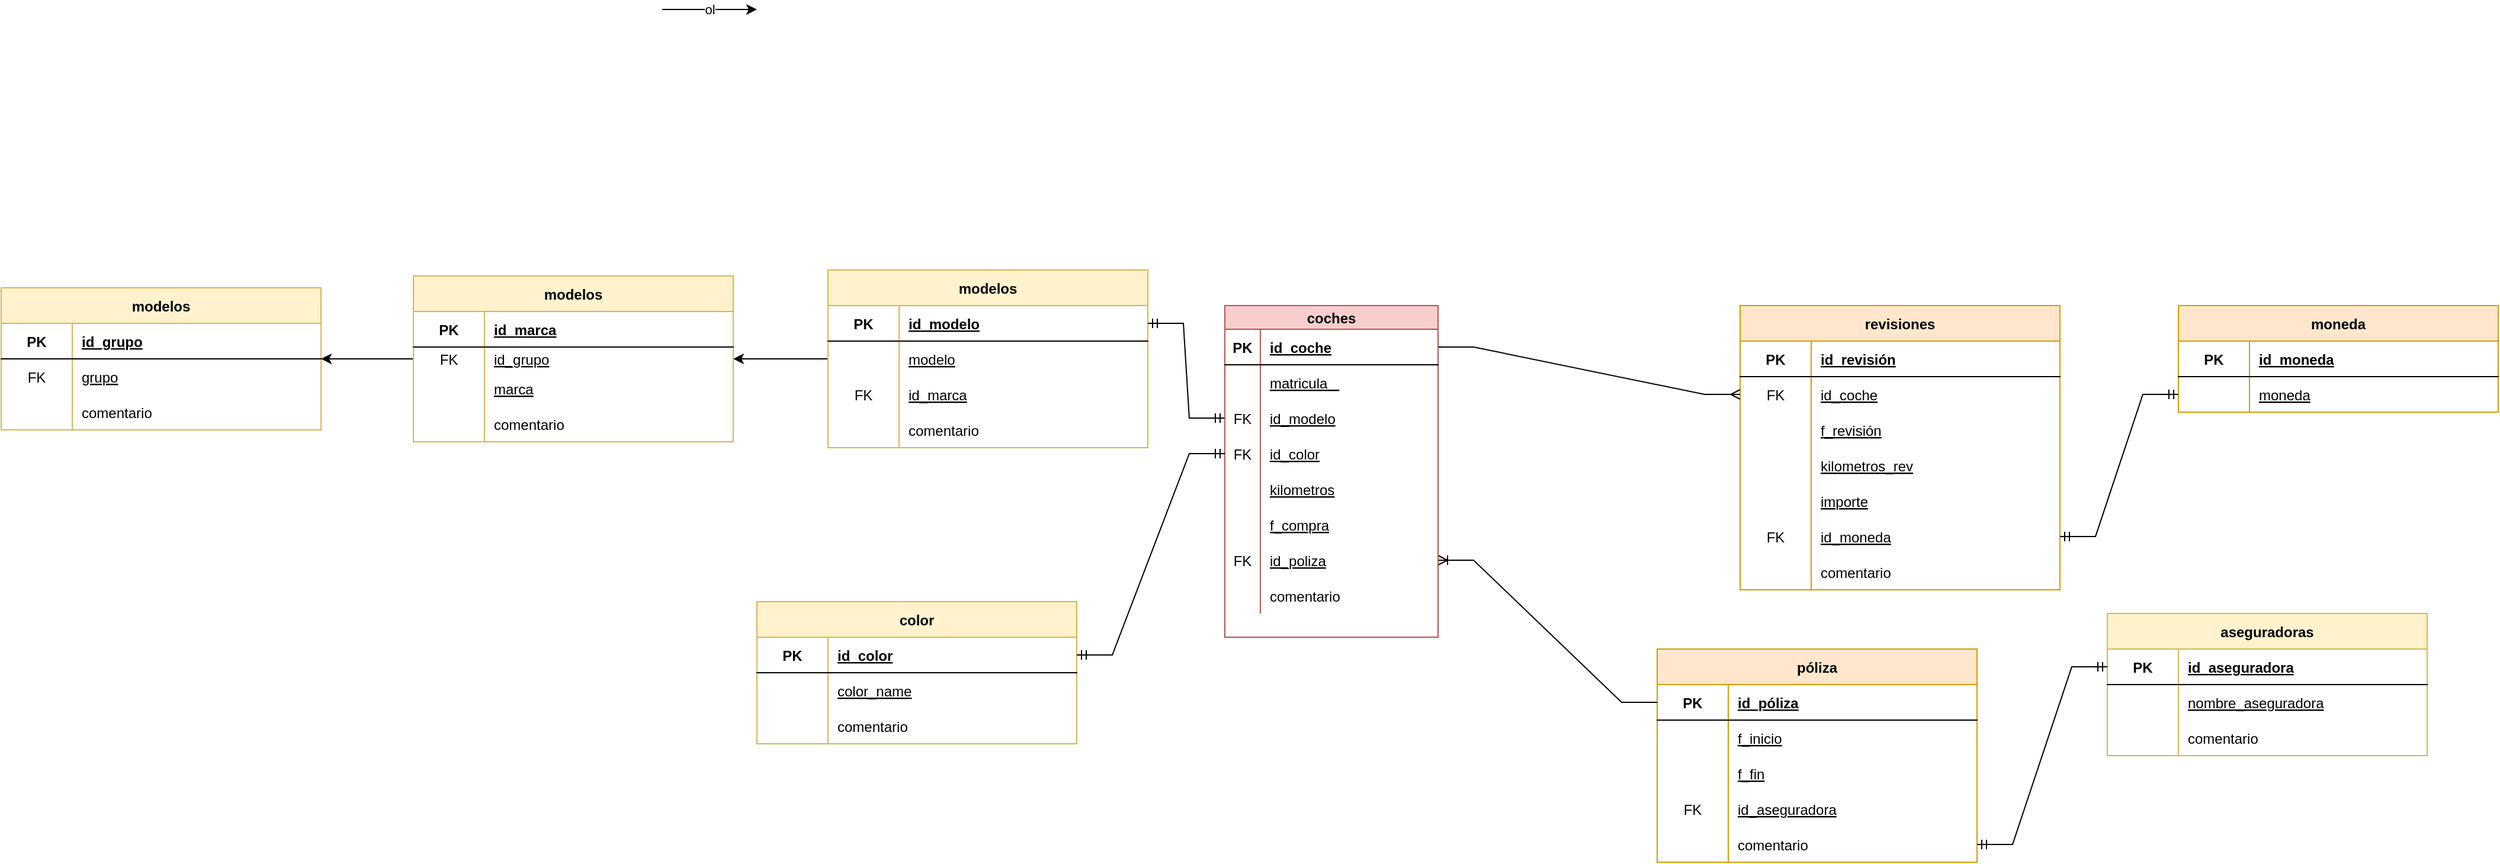 <mxfile version="20.2.3" type="device"><diagram name="Copia de Normalizacion" id="_WmkuOKnKhJWioR3ZIyL"><mxGraphModel dx="2211" dy="855" grid="1" gridSize="10" guides="1" tooltips="1" connect="1" arrows="1" fold="1" page="1" pageScale="1" pageWidth="827" pageHeight="1169" math="0" shadow="0"><root><mxCell id="mgACLLp7ZArKZGcDzGHT-0"/><mxCell id="mgACLLp7ZArKZGcDzGHT-1" parent="mgACLLp7ZArKZGcDzGHT-0"/><mxCell id="L0XKoTTrSOdQUF6mtFvi-30" value="color" style="shape=table;startSize=30;container=1;collapsible=1;childLayout=tableLayout;fixedRows=1;rowLines=0;fontStyle=1;align=center;resizeLast=1;fillColor=#fff2cc;strokeColor=#d6b656;" parent="mgACLLp7ZArKZGcDzGHT-1" vertex="1"><mxGeometry x="90" y="600" width="270" height="120" as="geometry"/></mxCell><mxCell id="L0XKoTTrSOdQUF6mtFvi-34" value="" style="shape=tableRow;horizontal=0;startSize=0;swimlaneHead=0;swimlaneBody=0;fillColor=none;collapsible=0;dropTarget=0;points=[[0,0.5],[1,0.5]];portConstraint=eastwest;top=0;left=0;right=0;bottom=1;" parent="L0XKoTTrSOdQUF6mtFvi-30" vertex="1"><mxGeometry y="30" width="270" height="30" as="geometry"/></mxCell><mxCell id="L0XKoTTrSOdQUF6mtFvi-35" value="PK" style="shape=partialRectangle;connectable=0;fillColor=none;top=0;left=0;bottom=0;right=0;fontStyle=1;overflow=hidden;" parent="L0XKoTTrSOdQUF6mtFvi-34" vertex="1"><mxGeometry width="60" height="30" as="geometry"><mxRectangle width="60" height="30" as="alternateBounds"/></mxGeometry></mxCell><mxCell id="L0XKoTTrSOdQUF6mtFvi-36" value="id_color" style="shape=partialRectangle;connectable=0;fillColor=none;top=0;left=0;bottom=0;right=0;align=left;spacingLeft=6;fontStyle=5;overflow=hidden;" parent="L0XKoTTrSOdQUF6mtFvi-34" vertex="1"><mxGeometry x="60" width="210" height="30" as="geometry"><mxRectangle width="210" height="30" as="alternateBounds"/></mxGeometry></mxCell><mxCell id="L0XKoTTrSOdQUF6mtFvi-40" value="" style="shape=tableRow;horizontal=0;startSize=0;swimlaneHead=0;swimlaneBody=0;fillColor=none;collapsible=0;dropTarget=0;points=[[0,0.5],[1,0.5]];portConstraint=eastwest;top=0;left=0;right=0;bottom=0;" parent="L0XKoTTrSOdQUF6mtFvi-30" vertex="1"><mxGeometry y="60" width="270" height="30" as="geometry"/></mxCell><mxCell id="L0XKoTTrSOdQUF6mtFvi-41" value="" style="shape=partialRectangle;connectable=0;fillColor=none;top=0;left=0;bottom=0;right=0;editable=1;overflow=hidden;" parent="L0XKoTTrSOdQUF6mtFvi-40" vertex="1"><mxGeometry width="60" height="30" as="geometry"><mxRectangle width="60" height="30" as="alternateBounds"/></mxGeometry></mxCell><mxCell id="L0XKoTTrSOdQUF6mtFvi-42" value="color_name" style="shape=partialRectangle;connectable=0;fillColor=none;top=0;left=0;bottom=0;right=0;align=left;spacingLeft=6;overflow=hidden;fontStyle=4" parent="L0XKoTTrSOdQUF6mtFvi-40" vertex="1"><mxGeometry x="60" width="210" height="30" as="geometry"><mxRectangle width="210" height="30" as="alternateBounds"/></mxGeometry></mxCell><mxCell id="xDDgiWjUsrIMmODp9lIr-46" value="" style="shape=tableRow;horizontal=0;startSize=0;swimlaneHead=0;swimlaneBody=0;fillColor=none;collapsible=0;dropTarget=0;points=[[0,0.5],[1,0.5]];portConstraint=eastwest;top=0;left=0;right=0;bottom=0;" vertex="1" parent="L0XKoTTrSOdQUF6mtFvi-30"><mxGeometry y="90" width="270" height="30" as="geometry"/></mxCell><mxCell id="xDDgiWjUsrIMmODp9lIr-47" value="" style="shape=partialRectangle;connectable=0;fillColor=none;top=0;left=0;bottom=0;right=0;editable=1;overflow=hidden;" vertex="1" parent="xDDgiWjUsrIMmODp9lIr-46"><mxGeometry width="60" height="30" as="geometry"><mxRectangle width="60" height="30" as="alternateBounds"/></mxGeometry></mxCell><mxCell id="xDDgiWjUsrIMmODp9lIr-48" value="comentario" style="shape=partialRectangle;connectable=0;fillColor=none;top=0;left=0;bottom=0;right=0;align=left;spacingLeft=6;overflow=hidden;fontStyle=0" vertex="1" parent="xDDgiWjUsrIMmODp9lIr-46"><mxGeometry x="60" width="210" height="30" as="geometry"><mxRectangle width="210" height="30" as="alternateBounds"/></mxGeometry></mxCell><mxCell id="xDDgiWjUsrIMmODp9lIr-19" value="" style="edgeStyle=orthogonalEdgeStyle;rounded=0;orthogonalLoop=1;jettySize=auto;html=1;" edge="1" parent="mgACLLp7ZArKZGcDzGHT-1" source="L0XKoTTrSOdQUF6mtFvi-50" target="xDDgiWjUsrIMmODp9lIr-6"><mxGeometry relative="1" as="geometry"/></mxCell><mxCell id="L0XKoTTrSOdQUF6mtFvi-50" value="modelos" style="shape=table;startSize=30;container=1;collapsible=1;childLayout=tableLayout;fixedRows=1;rowLines=0;fontStyle=1;align=center;resizeLast=1;fillColor=#fff2cc;strokeColor=#d6b656;" parent="mgACLLp7ZArKZGcDzGHT-1" vertex="1"><mxGeometry x="150" y="320" width="270" height="150" as="geometry"/></mxCell><mxCell id="L0XKoTTrSOdQUF6mtFvi-54" value="" style="shape=tableRow;horizontal=0;startSize=0;swimlaneHead=0;swimlaneBody=0;fillColor=none;collapsible=0;dropTarget=0;points=[[0,0.5],[1,0.5]];portConstraint=eastwest;top=0;left=0;right=0;bottom=1;" parent="L0XKoTTrSOdQUF6mtFvi-50" vertex="1"><mxGeometry y="30" width="270" height="30" as="geometry"/></mxCell><mxCell id="L0XKoTTrSOdQUF6mtFvi-55" value="PK" style="shape=partialRectangle;connectable=0;fillColor=none;top=0;left=0;bottom=0;right=0;fontStyle=1;overflow=hidden;" parent="L0XKoTTrSOdQUF6mtFvi-54" vertex="1"><mxGeometry width="60" height="30" as="geometry"><mxRectangle width="60" height="30" as="alternateBounds"/></mxGeometry></mxCell><mxCell id="L0XKoTTrSOdQUF6mtFvi-56" value="id_modelo" style="shape=partialRectangle;connectable=0;fillColor=none;top=0;left=0;bottom=0;right=0;align=left;spacingLeft=6;fontStyle=5;overflow=hidden;" parent="L0XKoTTrSOdQUF6mtFvi-54" vertex="1"><mxGeometry x="60" width="210" height="30" as="geometry"><mxRectangle width="210" height="30" as="alternateBounds"/></mxGeometry></mxCell><mxCell id="xDDgiWjUsrIMmODp9lIr-20" value="" style="shape=tableRow;horizontal=0;startSize=0;swimlaneHead=0;swimlaneBody=0;fillColor=none;collapsible=0;dropTarget=0;points=[[0,0.5],[1,0.5]];portConstraint=eastwest;top=0;left=0;right=0;bottom=0;" vertex="1" parent="L0XKoTTrSOdQUF6mtFvi-50"><mxGeometry y="60" width="270" height="30" as="geometry"/></mxCell><mxCell id="xDDgiWjUsrIMmODp9lIr-21" value="" style="shape=partialRectangle;connectable=0;fillColor=none;top=0;left=0;bottom=0;right=0;editable=1;overflow=hidden;" vertex="1" parent="xDDgiWjUsrIMmODp9lIr-20"><mxGeometry width="60" height="30" as="geometry"><mxRectangle width="60" height="30" as="alternateBounds"/></mxGeometry></mxCell><mxCell id="xDDgiWjUsrIMmODp9lIr-22" value="modelo" style="shape=partialRectangle;connectable=0;fillColor=none;top=0;left=0;bottom=0;right=0;align=left;spacingLeft=6;overflow=hidden;fontStyle=4" vertex="1" parent="xDDgiWjUsrIMmODp9lIr-20"><mxGeometry x="60" width="210" height="30" as="geometry"><mxRectangle width="210" height="30" as="alternateBounds"/></mxGeometry></mxCell><mxCell id="L0XKoTTrSOdQUF6mtFvi-60" value="" style="shape=tableRow;horizontal=0;startSize=0;swimlaneHead=0;swimlaneBody=0;fillColor=none;collapsible=0;dropTarget=0;points=[[0,0.5],[1,0.5]];portConstraint=eastwest;top=0;left=0;right=0;bottom=0;" parent="L0XKoTTrSOdQUF6mtFvi-50" vertex="1"><mxGeometry y="90" width="270" height="30" as="geometry"/></mxCell><mxCell id="L0XKoTTrSOdQUF6mtFvi-61" value="FK" style="shape=partialRectangle;connectable=0;fillColor=none;top=0;left=0;bottom=0;right=0;editable=1;overflow=hidden;" parent="L0XKoTTrSOdQUF6mtFvi-60" vertex="1"><mxGeometry width="60" height="30" as="geometry"><mxRectangle width="60" height="30" as="alternateBounds"/></mxGeometry></mxCell><mxCell id="L0XKoTTrSOdQUF6mtFvi-62" value="id_marca" style="shape=partialRectangle;connectable=0;fillColor=none;top=0;left=0;bottom=0;right=0;align=left;spacingLeft=6;overflow=hidden;fontStyle=4" parent="L0XKoTTrSOdQUF6mtFvi-60" vertex="1"><mxGeometry x="60" width="210" height="30" as="geometry"><mxRectangle width="210" height="30" as="alternateBounds"/></mxGeometry></mxCell><mxCell id="L0XKoTTrSOdQUF6mtFvi-63" value="" style="shape=tableRow;horizontal=0;startSize=0;swimlaneHead=0;swimlaneBody=0;fillColor=none;collapsible=0;dropTarget=0;points=[[0,0.5],[1,0.5]];portConstraint=eastwest;top=0;left=0;right=0;bottom=0;" parent="L0XKoTTrSOdQUF6mtFvi-50" vertex="1"><mxGeometry y="120" width="270" height="30" as="geometry"/></mxCell><mxCell id="L0XKoTTrSOdQUF6mtFvi-64" value="" style="shape=partialRectangle;connectable=0;fillColor=none;top=0;left=0;bottom=0;right=0;editable=1;overflow=hidden;" parent="L0XKoTTrSOdQUF6mtFvi-63" vertex="1"><mxGeometry width="60" height="30" as="geometry"><mxRectangle width="60" height="30" as="alternateBounds"/></mxGeometry></mxCell><mxCell id="L0XKoTTrSOdQUF6mtFvi-65" value="comentario" style="shape=partialRectangle;connectable=0;fillColor=none;top=0;left=0;bottom=0;right=0;align=left;spacingLeft=6;overflow=hidden;fontStyle=0" parent="L0XKoTTrSOdQUF6mtFvi-63" vertex="1"><mxGeometry x="60" width="210" height="30" as="geometry"><mxRectangle width="210" height="30" as="alternateBounds"/></mxGeometry></mxCell><mxCell id="L0XKoTTrSOdQUF6mtFvi-72" value="revisiones" style="shape=table;startSize=30;container=1;collapsible=1;childLayout=tableLayout;fixedRows=1;rowLines=0;fontStyle=1;align=center;resizeLast=1;fillColor=#ffe6cc;strokeColor=#d79b00;" parent="mgACLLp7ZArKZGcDzGHT-1" vertex="1"><mxGeometry x="920" y="350" width="270" height="240" as="geometry"/></mxCell><mxCell id="L0XKoTTrSOdQUF6mtFvi-76" value="" style="shape=tableRow;horizontal=0;startSize=0;swimlaneHead=0;swimlaneBody=0;fillColor=none;collapsible=0;dropTarget=0;points=[[0,0.5],[1,0.5]];portConstraint=eastwest;top=0;left=0;right=0;bottom=1;" parent="L0XKoTTrSOdQUF6mtFvi-72" vertex="1"><mxGeometry y="30" width="270" height="30" as="geometry"/></mxCell><mxCell id="L0XKoTTrSOdQUF6mtFvi-77" value="PK" style="shape=partialRectangle;connectable=0;fillColor=none;top=0;left=0;bottom=0;right=0;fontStyle=1;overflow=hidden;" parent="L0XKoTTrSOdQUF6mtFvi-76" vertex="1"><mxGeometry width="60" height="30" as="geometry"><mxRectangle width="60" height="30" as="alternateBounds"/></mxGeometry></mxCell><mxCell id="L0XKoTTrSOdQUF6mtFvi-78" value="id_revisión" style="shape=partialRectangle;connectable=0;fillColor=none;top=0;left=0;bottom=0;right=0;align=left;spacingLeft=6;fontStyle=5;overflow=hidden;" parent="L0XKoTTrSOdQUF6mtFvi-76" vertex="1"><mxGeometry x="60" width="210" height="30" as="geometry"><mxRectangle width="210" height="30" as="alternateBounds"/></mxGeometry></mxCell><mxCell id="L0XKoTTrSOdQUF6mtFvi-85" value="" style="shape=tableRow;horizontal=0;startSize=0;swimlaneHead=0;swimlaneBody=0;fillColor=none;collapsible=0;dropTarget=0;points=[[0,0.5],[1,0.5]];portConstraint=eastwest;top=0;left=0;right=0;bottom=0;" parent="L0XKoTTrSOdQUF6mtFvi-72" vertex="1"><mxGeometry y="60" width="270" height="30" as="geometry"/></mxCell><mxCell id="L0XKoTTrSOdQUF6mtFvi-86" value="FK" style="shape=partialRectangle;connectable=0;fillColor=none;top=0;left=0;bottom=0;right=0;editable=1;overflow=hidden;" parent="L0XKoTTrSOdQUF6mtFvi-85" vertex="1"><mxGeometry width="60" height="30" as="geometry"><mxRectangle width="60" height="30" as="alternateBounds"/></mxGeometry></mxCell><mxCell id="L0XKoTTrSOdQUF6mtFvi-87" value="id_coche" style="shape=partialRectangle;connectable=0;fillColor=none;top=0;left=0;bottom=0;right=0;align=left;spacingLeft=6;overflow=hidden;fontStyle=4" parent="L0XKoTTrSOdQUF6mtFvi-85" vertex="1"><mxGeometry x="60" width="210" height="30" as="geometry"><mxRectangle width="210" height="30" as="alternateBounds"/></mxGeometry></mxCell><mxCell id="VM60FO7p7D8QWxrHwOxH-0" value="" style="shape=tableRow;horizontal=0;startSize=0;swimlaneHead=0;swimlaneBody=0;fillColor=none;collapsible=0;dropTarget=0;points=[[0,0.5],[1,0.5]];portConstraint=eastwest;top=0;left=0;right=0;bottom=0;" parent="L0XKoTTrSOdQUF6mtFvi-72" vertex="1"><mxGeometry y="90" width="270" height="30" as="geometry"/></mxCell><mxCell id="VM60FO7p7D8QWxrHwOxH-1" value="" style="shape=partialRectangle;connectable=0;fillColor=none;top=0;left=0;bottom=0;right=0;editable=1;overflow=hidden;" parent="VM60FO7p7D8QWxrHwOxH-0" vertex="1"><mxGeometry width="60" height="30" as="geometry"><mxRectangle width="60" height="30" as="alternateBounds"/></mxGeometry></mxCell><mxCell id="VM60FO7p7D8QWxrHwOxH-2" value="f_revisión" style="shape=partialRectangle;connectable=0;fillColor=none;top=0;left=0;bottom=0;right=0;align=left;spacingLeft=6;overflow=hidden;fontStyle=4" parent="VM60FO7p7D8QWxrHwOxH-0" vertex="1"><mxGeometry x="60" width="210" height="30" as="geometry"><mxRectangle width="210" height="30" as="alternateBounds"/></mxGeometry></mxCell><mxCell id="L0XKoTTrSOdQUF6mtFvi-88" value="" style="shape=tableRow;horizontal=0;startSize=0;swimlaneHead=0;swimlaneBody=0;fillColor=none;collapsible=0;dropTarget=0;points=[[0,0.5],[1,0.5]];portConstraint=eastwest;top=0;left=0;right=0;bottom=0;" parent="L0XKoTTrSOdQUF6mtFvi-72" vertex="1"><mxGeometry y="120" width="270" height="30" as="geometry"/></mxCell><mxCell id="L0XKoTTrSOdQUF6mtFvi-89" value="" style="shape=partialRectangle;connectable=0;fillColor=none;top=0;left=0;bottom=0;right=0;editable=1;overflow=hidden;" parent="L0XKoTTrSOdQUF6mtFvi-88" vertex="1"><mxGeometry width="60" height="30" as="geometry"><mxRectangle width="60" height="30" as="alternateBounds"/></mxGeometry></mxCell><mxCell id="L0XKoTTrSOdQUF6mtFvi-90" value="kilometros_rev" style="shape=partialRectangle;connectable=0;fillColor=none;top=0;left=0;bottom=0;right=0;align=left;spacingLeft=6;overflow=hidden;fontStyle=4" parent="L0XKoTTrSOdQUF6mtFvi-88" vertex="1"><mxGeometry x="60" width="210" height="30" as="geometry"><mxRectangle width="210" height="30" as="alternateBounds"/></mxGeometry></mxCell><mxCell id="x4ZaT8txTzSUb9kKzx9m-49" value="" style="shape=tableRow;horizontal=0;startSize=0;swimlaneHead=0;swimlaneBody=0;fillColor=none;collapsible=0;dropTarget=0;points=[[0,0.5],[1,0.5]];portConstraint=eastwest;top=0;left=0;right=0;bottom=0;" parent="L0XKoTTrSOdQUF6mtFvi-72" vertex="1"><mxGeometry y="150" width="270" height="30" as="geometry"/></mxCell><mxCell id="x4ZaT8txTzSUb9kKzx9m-50" value="" style="shape=partialRectangle;connectable=0;fillColor=none;top=0;left=0;bottom=0;right=0;editable=1;overflow=hidden;" parent="x4ZaT8txTzSUb9kKzx9m-49" vertex="1"><mxGeometry width="60" height="30" as="geometry"><mxRectangle width="60" height="30" as="alternateBounds"/></mxGeometry></mxCell><mxCell id="x4ZaT8txTzSUb9kKzx9m-51" value="importe" style="shape=partialRectangle;connectable=0;fillColor=none;top=0;left=0;bottom=0;right=0;align=left;spacingLeft=6;overflow=hidden;fontStyle=4" parent="x4ZaT8txTzSUb9kKzx9m-49" vertex="1"><mxGeometry x="60" width="210" height="30" as="geometry"><mxRectangle width="210" height="30" as="alternateBounds"/></mxGeometry></mxCell><mxCell id="x4ZaT8txTzSUb9kKzx9m-52" value="" style="shape=tableRow;horizontal=0;startSize=0;swimlaneHead=0;swimlaneBody=0;fillColor=none;collapsible=0;dropTarget=0;points=[[0,0.5],[1,0.5]];portConstraint=eastwest;top=0;left=0;right=0;bottom=0;" parent="L0XKoTTrSOdQUF6mtFvi-72" vertex="1"><mxGeometry y="180" width="270" height="30" as="geometry"/></mxCell><mxCell id="x4ZaT8txTzSUb9kKzx9m-53" value="FK" style="shape=partialRectangle;connectable=0;fillColor=none;top=0;left=0;bottom=0;right=0;editable=1;overflow=hidden;" parent="x4ZaT8txTzSUb9kKzx9m-52" vertex="1"><mxGeometry width="60" height="30" as="geometry"><mxRectangle width="60" height="30" as="alternateBounds"/></mxGeometry></mxCell><mxCell id="x4ZaT8txTzSUb9kKzx9m-54" value="id_moneda" style="shape=partialRectangle;connectable=0;fillColor=none;top=0;left=0;bottom=0;right=0;align=left;spacingLeft=6;overflow=hidden;fontStyle=4" parent="x4ZaT8txTzSUb9kKzx9m-52" vertex="1"><mxGeometry x="60" width="210" height="30" as="geometry"><mxRectangle width="210" height="30" as="alternateBounds"/></mxGeometry></mxCell><mxCell id="xDDgiWjUsrIMmODp9lIr-55" value="" style="shape=tableRow;horizontal=0;startSize=0;swimlaneHead=0;swimlaneBody=0;fillColor=none;collapsible=0;dropTarget=0;points=[[0,0.5],[1,0.5]];portConstraint=eastwest;top=0;left=0;right=0;bottom=0;" vertex="1" parent="L0XKoTTrSOdQUF6mtFvi-72"><mxGeometry y="210" width="270" height="30" as="geometry"/></mxCell><mxCell id="xDDgiWjUsrIMmODp9lIr-56" value="" style="shape=partialRectangle;connectable=0;fillColor=none;top=0;left=0;bottom=0;right=0;editable=1;overflow=hidden;" vertex="1" parent="xDDgiWjUsrIMmODp9lIr-55"><mxGeometry width="60" height="30" as="geometry"><mxRectangle width="60" height="30" as="alternateBounds"/></mxGeometry></mxCell><mxCell id="xDDgiWjUsrIMmODp9lIr-57" value="comentario" style="shape=partialRectangle;connectable=0;fillColor=none;top=0;left=0;bottom=0;right=0;align=left;spacingLeft=6;overflow=hidden;fontStyle=0" vertex="1" parent="xDDgiWjUsrIMmODp9lIr-55"><mxGeometry x="60" width="210" height="30" as="geometry"><mxRectangle width="210" height="30" as="alternateBounds"/></mxGeometry></mxCell><mxCell id="x4ZaT8txTzSUb9kKzx9m-1" value="póliza" style="shape=table;startSize=30;container=1;collapsible=1;childLayout=tableLayout;fixedRows=1;rowLines=0;fontStyle=1;align=center;resizeLast=1;fillColor=#ffe6cc;strokeColor=#d79b00;" parent="mgACLLp7ZArKZGcDzGHT-1" vertex="1"><mxGeometry x="850" y="640" width="270" height="180" as="geometry"/></mxCell><mxCell id="x4ZaT8txTzSUb9kKzx9m-5" value="" style="shape=tableRow;horizontal=0;startSize=0;swimlaneHead=0;swimlaneBody=0;fillColor=none;collapsible=0;dropTarget=0;points=[[0,0.5],[1,0.5]];portConstraint=eastwest;top=0;left=0;right=0;bottom=1;" parent="x4ZaT8txTzSUb9kKzx9m-1" vertex="1"><mxGeometry y="30" width="270" height="30" as="geometry"/></mxCell><mxCell id="x4ZaT8txTzSUb9kKzx9m-6" value="PK" style="shape=partialRectangle;connectable=0;fillColor=none;top=0;left=0;bottom=0;right=0;fontStyle=1;overflow=hidden;" parent="x4ZaT8txTzSUb9kKzx9m-5" vertex="1"><mxGeometry width="60" height="30" as="geometry"><mxRectangle width="60" height="30" as="alternateBounds"/></mxGeometry></mxCell><mxCell id="x4ZaT8txTzSUb9kKzx9m-7" value="id_póliza" style="shape=partialRectangle;connectable=0;fillColor=none;top=0;left=0;bottom=0;right=0;align=left;spacingLeft=6;fontStyle=5;overflow=hidden;" parent="x4ZaT8txTzSUb9kKzx9m-5" vertex="1"><mxGeometry x="60" width="210" height="30" as="geometry"><mxRectangle width="210" height="30" as="alternateBounds"/></mxGeometry></mxCell><mxCell id="x4ZaT8txTzSUb9kKzx9m-8" value="" style="shape=tableRow;horizontal=0;startSize=0;swimlaneHead=0;swimlaneBody=0;fillColor=none;collapsible=0;dropTarget=0;points=[[0,0.5],[1,0.5]];portConstraint=eastwest;top=0;left=0;right=0;bottom=0;" parent="x4ZaT8txTzSUb9kKzx9m-1" vertex="1"><mxGeometry y="60" width="270" height="30" as="geometry"/></mxCell><mxCell id="x4ZaT8txTzSUb9kKzx9m-9" value="" style="shape=partialRectangle;connectable=0;fillColor=none;top=0;left=0;bottom=0;right=0;editable=1;overflow=hidden;" parent="x4ZaT8txTzSUb9kKzx9m-8" vertex="1"><mxGeometry width="60" height="30" as="geometry"><mxRectangle width="60" height="30" as="alternateBounds"/></mxGeometry></mxCell><mxCell id="x4ZaT8txTzSUb9kKzx9m-10" value="f_inicio" style="shape=partialRectangle;connectable=0;fillColor=none;top=0;left=0;bottom=0;right=0;align=left;spacingLeft=6;overflow=hidden;fontStyle=4" parent="x4ZaT8txTzSUb9kKzx9m-8" vertex="1"><mxGeometry x="60" width="210" height="30" as="geometry"><mxRectangle width="210" height="30" as="alternateBounds"/></mxGeometry></mxCell><mxCell id="x4ZaT8txTzSUb9kKzx9m-11" value="" style="shape=tableRow;horizontal=0;startSize=0;swimlaneHead=0;swimlaneBody=0;fillColor=none;collapsible=0;dropTarget=0;points=[[0,0.5],[1,0.5]];portConstraint=eastwest;top=0;left=0;right=0;bottom=0;" parent="x4ZaT8txTzSUb9kKzx9m-1" vertex="1"><mxGeometry y="90" width="270" height="30" as="geometry"/></mxCell><mxCell id="x4ZaT8txTzSUb9kKzx9m-12" value="" style="shape=partialRectangle;connectable=0;fillColor=none;top=0;left=0;bottom=0;right=0;editable=1;overflow=hidden;" parent="x4ZaT8txTzSUb9kKzx9m-11" vertex="1"><mxGeometry width="60" height="30" as="geometry"><mxRectangle width="60" height="30" as="alternateBounds"/></mxGeometry></mxCell><mxCell id="x4ZaT8txTzSUb9kKzx9m-13" value="f_fin" style="shape=partialRectangle;connectable=0;fillColor=none;top=0;left=0;bottom=0;right=0;align=left;spacingLeft=6;overflow=hidden;fontStyle=4" parent="x4ZaT8txTzSUb9kKzx9m-11" vertex="1"><mxGeometry x="60" width="210" height="30" as="geometry"><mxRectangle width="210" height="30" as="alternateBounds"/></mxGeometry></mxCell><mxCell id="xDDgiWjUsrIMmODp9lIr-49" value="" style="shape=tableRow;horizontal=0;startSize=0;swimlaneHead=0;swimlaneBody=0;fillColor=none;collapsible=0;dropTarget=0;points=[[0,0.5],[1,0.5]];portConstraint=eastwest;top=0;left=0;right=0;bottom=0;" vertex="1" parent="x4ZaT8txTzSUb9kKzx9m-1"><mxGeometry y="120" width="270" height="30" as="geometry"/></mxCell><mxCell id="xDDgiWjUsrIMmODp9lIr-50" value="FK" style="shape=partialRectangle;connectable=0;fillColor=none;top=0;left=0;bottom=0;right=0;editable=1;overflow=hidden;" vertex="1" parent="xDDgiWjUsrIMmODp9lIr-49"><mxGeometry width="60" height="30" as="geometry"><mxRectangle width="60" height="30" as="alternateBounds"/></mxGeometry></mxCell><mxCell id="xDDgiWjUsrIMmODp9lIr-51" value="id_aseguradora" style="shape=partialRectangle;connectable=0;fillColor=none;top=0;left=0;bottom=0;right=0;align=left;spacingLeft=6;overflow=hidden;fontStyle=4" vertex="1" parent="xDDgiWjUsrIMmODp9lIr-49"><mxGeometry x="60" width="210" height="30" as="geometry"><mxRectangle width="210" height="30" as="alternateBounds"/></mxGeometry></mxCell><mxCell id="x4ZaT8txTzSUb9kKzx9m-14" value="" style="shape=tableRow;horizontal=0;startSize=0;swimlaneHead=0;swimlaneBody=0;fillColor=none;collapsible=0;dropTarget=0;points=[[0,0.5],[1,0.5]];portConstraint=eastwest;top=0;left=0;right=0;bottom=0;" parent="x4ZaT8txTzSUb9kKzx9m-1" vertex="1"><mxGeometry y="150" width="270" height="30" as="geometry"/></mxCell><mxCell id="x4ZaT8txTzSUb9kKzx9m-15" value="" style="shape=partialRectangle;connectable=0;fillColor=none;top=0;left=0;bottom=0;right=0;editable=1;overflow=hidden;" parent="x4ZaT8txTzSUb9kKzx9m-14" vertex="1"><mxGeometry width="60" height="30" as="geometry"><mxRectangle width="60" height="30" as="alternateBounds"/></mxGeometry></mxCell><mxCell id="x4ZaT8txTzSUb9kKzx9m-16" value="comentario" style="shape=partialRectangle;connectable=0;fillColor=none;top=0;left=0;bottom=0;right=0;align=left;spacingLeft=6;overflow=hidden;fontStyle=0" parent="x4ZaT8txTzSUb9kKzx9m-14" vertex="1"><mxGeometry x="60" width="210" height="30" as="geometry"><mxRectangle width="210" height="30" as="alternateBounds"/></mxGeometry></mxCell><mxCell id="x4ZaT8txTzSUb9kKzx9m-28" value="aseguradoras" style="shape=table;startSize=30;container=1;collapsible=1;childLayout=tableLayout;fixedRows=1;rowLines=0;fontStyle=1;align=center;resizeLast=1;fillColor=#fff2cc;strokeColor=#d6b656;" parent="mgACLLp7ZArKZGcDzGHT-1" vertex="1"><mxGeometry x="1230" y="610" width="270" height="120" as="geometry"/></mxCell><mxCell id="x4ZaT8txTzSUb9kKzx9m-32" value="" style="shape=tableRow;horizontal=0;startSize=0;swimlaneHead=0;swimlaneBody=0;fillColor=none;collapsible=0;dropTarget=0;points=[[0,0.5],[1,0.5]];portConstraint=eastwest;top=0;left=0;right=0;bottom=1;" parent="x4ZaT8txTzSUb9kKzx9m-28" vertex="1"><mxGeometry y="30" width="270" height="30" as="geometry"/></mxCell><mxCell id="x4ZaT8txTzSUb9kKzx9m-33" value="PK" style="shape=partialRectangle;connectable=0;fillColor=none;top=0;left=0;bottom=0;right=0;fontStyle=1;overflow=hidden;" parent="x4ZaT8txTzSUb9kKzx9m-32" vertex="1"><mxGeometry width="60" height="30" as="geometry"><mxRectangle width="60" height="30" as="alternateBounds"/></mxGeometry></mxCell><mxCell id="x4ZaT8txTzSUb9kKzx9m-34" value="id_aseguradora" style="shape=partialRectangle;connectable=0;fillColor=none;top=0;left=0;bottom=0;right=0;align=left;spacingLeft=6;fontStyle=5;overflow=hidden;" parent="x4ZaT8txTzSUb9kKzx9m-32" vertex="1"><mxGeometry x="60" width="210" height="30" as="geometry"><mxRectangle width="210" height="30" as="alternateBounds"/></mxGeometry></mxCell><mxCell id="x4ZaT8txTzSUb9kKzx9m-35" value="" style="shape=tableRow;horizontal=0;startSize=0;swimlaneHead=0;swimlaneBody=0;fillColor=none;collapsible=0;dropTarget=0;points=[[0,0.5],[1,0.5]];portConstraint=eastwest;top=0;left=0;right=0;bottom=0;" parent="x4ZaT8txTzSUb9kKzx9m-28" vertex="1"><mxGeometry y="60" width="270" height="30" as="geometry"/></mxCell><mxCell id="x4ZaT8txTzSUb9kKzx9m-36" value="" style="shape=partialRectangle;connectable=0;fillColor=none;top=0;left=0;bottom=0;right=0;editable=1;overflow=hidden;" parent="x4ZaT8txTzSUb9kKzx9m-35" vertex="1"><mxGeometry width="60" height="30" as="geometry"><mxRectangle width="60" height="30" as="alternateBounds"/></mxGeometry></mxCell><mxCell id="x4ZaT8txTzSUb9kKzx9m-37" value="nombre_aseguradora" style="shape=partialRectangle;connectable=0;fillColor=none;top=0;left=0;bottom=0;right=0;align=left;spacingLeft=6;overflow=hidden;fontStyle=4" parent="x4ZaT8txTzSUb9kKzx9m-35" vertex="1"><mxGeometry x="60" width="210" height="30" as="geometry"><mxRectangle width="210" height="30" as="alternateBounds"/></mxGeometry></mxCell><mxCell id="xDDgiWjUsrIMmODp9lIr-61" value="" style="shape=tableRow;horizontal=0;startSize=0;swimlaneHead=0;swimlaneBody=0;fillColor=none;collapsible=0;dropTarget=0;points=[[0,0.5],[1,0.5]];portConstraint=eastwest;top=0;left=0;right=0;bottom=0;" vertex="1" parent="x4ZaT8txTzSUb9kKzx9m-28"><mxGeometry y="90" width="270" height="30" as="geometry"/></mxCell><mxCell id="xDDgiWjUsrIMmODp9lIr-62" value="" style="shape=partialRectangle;connectable=0;fillColor=none;top=0;left=0;bottom=0;right=0;editable=1;overflow=hidden;" vertex="1" parent="xDDgiWjUsrIMmODp9lIr-61"><mxGeometry width="60" height="30" as="geometry"><mxRectangle width="60" height="30" as="alternateBounds"/></mxGeometry></mxCell><mxCell id="xDDgiWjUsrIMmODp9lIr-63" value="comentario" style="shape=partialRectangle;connectable=0;fillColor=none;top=0;left=0;bottom=0;right=0;align=left;spacingLeft=6;overflow=hidden;fontStyle=0" vertex="1" parent="xDDgiWjUsrIMmODp9lIr-61"><mxGeometry x="60" width="210" height="30" as="geometry"><mxRectangle width="210" height="30" as="alternateBounds"/></mxGeometry></mxCell><mxCell id="x4ZaT8txTzSUb9kKzx9m-61" value="moneda" style="shape=table;startSize=30;container=1;collapsible=1;childLayout=tableLayout;fixedRows=1;rowLines=0;fontStyle=1;align=center;resizeLast=1;fillColor=#ffe6cc;strokeColor=#d79b00;" parent="mgACLLp7ZArKZGcDzGHT-1" vertex="1"><mxGeometry x="1290" y="350" width="270" height="90" as="geometry"/></mxCell><mxCell id="x4ZaT8txTzSUb9kKzx9m-62" value="" style="shape=tableRow;horizontal=0;startSize=0;swimlaneHead=0;swimlaneBody=0;fillColor=none;collapsible=0;dropTarget=0;points=[[0,0.5],[1,0.5]];portConstraint=eastwest;top=0;left=0;right=0;bottom=1;" parent="x4ZaT8txTzSUb9kKzx9m-61" vertex="1"><mxGeometry y="30" width="270" height="30" as="geometry"/></mxCell><mxCell id="x4ZaT8txTzSUb9kKzx9m-63" value="PK" style="shape=partialRectangle;connectable=0;fillColor=none;top=0;left=0;bottom=0;right=0;fontStyle=1;overflow=hidden;" parent="x4ZaT8txTzSUb9kKzx9m-62" vertex="1"><mxGeometry width="60" height="30" as="geometry"><mxRectangle width="60" height="30" as="alternateBounds"/></mxGeometry></mxCell><mxCell id="x4ZaT8txTzSUb9kKzx9m-64" value="id_moneda" style="shape=partialRectangle;connectable=0;fillColor=none;top=0;left=0;bottom=0;right=0;align=left;spacingLeft=6;fontStyle=5;overflow=hidden;" parent="x4ZaT8txTzSUb9kKzx9m-62" vertex="1"><mxGeometry x="60" width="210" height="30" as="geometry"><mxRectangle width="210" height="30" as="alternateBounds"/></mxGeometry></mxCell><mxCell id="x4ZaT8txTzSUb9kKzx9m-65" value="" style="shape=tableRow;horizontal=0;startSize=0;swimlaneHead=0;swimlaneBody=0;fillColor=none;collapsible=0;dropTarget=0;points=[[0,0.5],[1,0.5]];portConstraint=eastwest;top=0;left=0;right=0;bottom=0;" parent="x4ZaT8txTzSUb9kKzx9m-61" vertex="1"><mxGeometry y="60" width="270" height="30" as="geometry"/></mxCell><mxCell id="x4ZaT8txTzSUb9kKzx9m-66" value="" style="shape=partialRectangle;connectable=0;fillColor=none;top=0;left=0;bottom=0;right=0;editable=1;overflow=hidden;" parent="x4ZaT8txTzSUb9kKzx9m-65" vertex="1"><mxGeometry width="60" height="30" as="geometry"><mxRectangle width="60" height="30" as="alternateBounds"/></mxGeometry></mxCell><mxCell id="x4ZaT8txTzSUb9kKzx9m-67" value="moneda" style="shape=partialRectangle;connectable=0;fillColor=none;top=0;left=0;bottom=0;right=0;align=left;spacingLeft=6;overflow=hidden;fontStyle=4" parent="x4ZaT8txTzSUb9kKzx9m-65" vertex="1"><mxGeometry x="60" width="210" height="30" as="geometry"><mxRectangle width="210" height="30" as="alternateBounds"/></mxGeometry></mxCell><mxCell id="x4ZaT8txTzSUb9kKzx9m-92" value="" style="shape=tableRow;horizontal=0;startSize=0;swimlaneHead=0;swimlaneBody=0;fillColor=none;collapsible=0;dropTarget=0;points=[[0,0.5],[1,0.5]];portConstraint=eastwest;top=0;left=0;right=0;bottom=0;" parent="mgACLLp7ZArKZGcDzGHT-1" vertex="1"><mxGeometry x="440" y="554" width="270" height="30" as="geometry"/></mxCell><mxCell id="x4ZaT8txTzSUb9kKzx9m-95" value="" style="shape=tableRow;horizontal=0;startSize=0;swimlaneHead=0;swimlaneBody=0;fillColor=none;collapsible=0;dropTarget=0;points=[[0,0.5],[1,0.5]];portConstraint=eastwest;top=0;left=0;right=0;bottom=0;" parent="mgACLLp7ZArKZGcDzGHT-1" vertex="1"><mxGeometry x="440" y="530" width="270" height="30" as="geometry"/></mxCell><mxCell id="x4ZaT8txTzSUb9kKzx9m-125" value="" style="edgeStyle=entityRelationEdgeStyle;fontSize=12;html=1;endArrow=ERmandOne;startArrow=ERmandOne;rounded=0;exitX=1;exitY=0.5;exitDx=0;exitDy=0;" parent="mgACLLp7ZArKZGcDzGHT-1" source="x4ZaT8txTzSUb9kKzx9m-14" target="x4ZaT8txTzSUb9kKzx9m-32" edge="1"><mxGeometry width="100" height="100" relative="1" as="geometry"><mxPoint x="1080" y="870" as="sourcePoint"/><mxPoint x="1180" y="770" as="targetPoint"/></mxGeometry></mxCell><mxCell id="x4ZaT8txTzSUb9kKzx9m-127" value="" style="edgeStyle=entityRelationEdgeStyle;fontSize=12;html=1;endArrow=ERmandOne;startArrow=ERmandOne;rounded=0;entryX=1;entryY=0.5;entryDx=0;entryDy=0;exitX=0;exitY=0.5;exitDx=0;exitDy=0;" parent="mgACLLp7ZArKZGcDzGHT-1" source="x4ZaT8txTzSUb9kKzx9m-65" target="x4ZaT8txTzSUb9kKzx9m-52" edge="1"><mxGeometry width="100" height="100" relative="1" as="geometry"><mxPoint x="1190" y="600" as="sourcePoint"/><mxPoint x="1290" y="500" as="targetPoint"/></mxGeometry></mxCell><mxCell id="x4ZaT8txTzSUb9kKzx9m-130" value="" style="edgeStyle=entityRelationEdgeStyle;fontSize=12;html=1;endArrow=ERmany;rounded=0;entryX=0;entryY=0.5;entryDx=0;entryDy=0;exitX=1;exitY=0.5;exitDx=0;exitDy=0;" parent="mgACLLp7ZArKZGcDzGHT-1" source="VM60FO7p7D8QWxrHwOxH-7" target="L0XKoTTrSOdQUF6mtFvi-85" edge="1"><mxGeometry width="100" height="100" relative="1" as="geometry"><mxPoint x="710" y="395" as="sourcePoint"/><mxPoint x="810" y="395" as="targetPoint"/></mxGeometry></mxCell><mxCell id="x4ZaT8txTzSUb9kKzx9m-131" value="" style="edgeStyle=entityRelationEdgeStyle;fontSize=12;html=1;endArrow=ERmandOne;startArrow=ERmandOne;rounded=0;entryX=0;entryY=0.5;entryDx=0;entryDy=0;exitX=1;exitY=0.5;exitDx=0;exitDy=0;" parent="mgACLLp7ZArKZGcDzGHT-1" source="L0XKoTTrSOdQUF6mtFvi-54" target="VM60FO7p7D8QWxrHwOxH-13" edge="1"><mxGeometry width="100" height="100" relative="1" as="geometry"><mxPoint x="180" y="915" as="sourcePoint"/><mxPoint x="440" y="425" as="targetPoint"/></mxGeometry></mxCell><mxCell id="x4ZaT8txTzSUb9kKzx9m-135" value="" style="edgeStyle=entityRelationEdgeStyle;fontSize=12;html=1;endArrow=ERoneToMany;rounded=0;entryX=1;entryY=0.5;entryDx=0;entryDy=0;exitX=0;exitY=0.5;exitDx=0;exitDy=0;" parent="mgACLLp7ZArKZGcDzGHT-1" source="x4ZaT8txTzSUb9kKzx9m-5" target="VM60FO7p7D8QWxrHwOxH-25" edge="1"><mxGeometry width="100" height="100" relative="1" as="geometry"><mxPoint x="660" y="730" as="sourcePoint"/><mxPoint x="710" y="605.0" as="targetPoint"/></mxGeometry></mxCell><mxCell id="vXbCqdJgoPDXNGrjnZWK-0" value="ol" style="edgeStyle=none;orthogonalLoop=1;jettySize=auto;html=1;rounded=0;" parent="mgACLLp7ZArKZGcDzGHT-1" edge="1"><mxGeometry width="80" relative="1" as="geometry"><mxPoint x="10" y="100" as="sourcePoint"/><mxPoint x="90" y="100" as="targetPoint"/><Array as="points"/></mxGeometry></mxCell><mxCell id="VM60FO7p7D8QWxrHwOxH-6" value="coches" style="shape=table;startSize=20;container=1;collapsible=1;childLayout=tableLayout;fixedRows=1;rowLines=0;fontStyle=1;align=center;resizeLast=1;fillColor=#f8cecc;strokeColor=#b85450;" parent="mgACLLp7ZArKZGcDzGHT-1" vertex="1"><mxGeometry x="485" y="350" width="180" height="280" as="geometry"/></mxCell><mxCell id="VM60FO7p7D8QWxrHwOxH-7" value="" style="shape=tableRow;horizontal=0;startSize=0;swimlaneHead=0;swimlaneBody=0;fillColor=none;collapsible=0;dropTarget=0;points=[[0,0.5],[1,0.5]];portConstraint=eastwest;top=0;left=0;right=0;bottom=1;" parent="VM60FO7p7D8QWxrHwOxH-6" vertex="1"><mxGeometry y="20" width="180" height="30" as="geometry"/></mxCell><mxCell id="VM60FO7p7D8QWxrHwOxH-8" value="PK" style="shape=partialRectangle;connectable=0;fillColor=none;top=0;left=0;bottom=0;right=0;fontStyle=1;overflow=hidden;" parent="VM60FO7p7D8QWxrHwOxH-7" vertex="1"><mxGeometry width="30" height="30" as="geometry"><mxRectangle width="30" height="30" as="alternateBounds"/></mxGeometry></mxCell><mxCell id="VM60FO7p7D8QWxrHwOxH-9" value="id_coche" style="shape=partialRectangle;connectable=0;fillColor=none;top=0;left=0;bottom=0;right=0;align=left;spacingLeft=6;fontStyle=5;overflow=hidden;" parent="VM60FO7p7D8QWxrHwOxH-7" vertex="1"><mxGeometry x="30" width="150" height="30" as="geometry"><mxRectangle width="150" height="30" as="alternateBounds"/></mxGeometry></mxCell><mxCell id="VM60FO7p7D8QWxrHwOxH-10" value="" style="shape=tableRow;horizontal=0;startSize=0;swimlaneHead=0;swimlaneBody=0;fillColor=none;collapsible=0;dropTarget=0;points=[[0,0.5],[1,0.5]];portConstraint=eastwest;top=0;left=0;right=0;bottom=0;" parent="VM60FO7p7D8QWxrHwOxH-6" vertex="1"><mxGeometry y="50" width="180" height="30" as="geometry"/></mxCell><mxCell id="VM60FO7p7D8QWxrHwOxH-11" value="" style="shape=partialRectangle;connectable=0;fillColor=none;top=0;left=0;bottom=0;right=0;editable=1;overflow=hidden;" parent="VM60FO7p7D8QWxrHwOxH-10" vertex="1"><mxGeometry width="30" height="30" as="geometry"><mxRectangle width="30" height="30" as="alternateBounds"/></mxGeometry></mxCell><mxCell id="VM60FO7p7D8QWxrHwOxH-12" value="matricula   " style="shape=partialRectangle;connectable=0;fillColor=none;top=0;left=0;bottom=0;right=0;align=left;spacingLeft=6;overflow=hidden;fontStyle=4" parent="VM60FO7p7D8QWxrHwOxH-10" vertex="1"><mxGeometry x="30" width="150" height="30" as="geometry"><mxRectangle width="150" height="30" as="alternateBounds"/></mxGeometry></mxCell><mxCell id="VM60FO7p7D8QWxrHwOxH-13" value="" style="shape=tableRow;horizontal=0;startSize=0;swimlaneHead=0;swimlaneBody=0;fillColor=none;collapsible=0;dropTarget=0;points=[[0,0.5],[1,0.5]];portConstraint=eastwest;top=0;left=0;right=0;bottom=0;" parent="VM60FO7p7D8QWxrHwOxH-6" vertex="1"><mxGeometry y="80" width="180" height="30" as="geometry"/></mxCell><mxCell id="VM60FO7p7D8QWxrHwOxH-14" value="FK" style="shape=partialRectangle;connectable=0;fillColor=none;top=0;left=0;bottom=0;right=0;editable=1;overflow=hidden;" parent="VM60FO7p7D8QWxrHwOxH-13" vertex="1"><mxGeometry width="30" height="30" as="geometry"><mxRectangle width="30" height="30" as="alternateBounds"/></mxGeometry></mxCell><mxCell id="VM60FO7p7D8QWxrHwOxH-15" value="id_modelo" style="shape=partialRectangle;connectable=0;fillColor=none;top=0;left=0;bottom=0;right=0;align=left;spacingLeft=6;overflow=hidden;fontStyle=4" parent="VM60FO7p7D8QWxrHwOxH-13" vertex="1"><mxGeometry x="30" width="150" height="30" as="geometry"><mxRectangle width="150" height="30" as="alternateBounds"/></mxGeometry></mxCell><mxCell id="VM60FO7p7D8QWxrHwOxH-16" value="" style="shape=tableRow;horizontal=0;startSize=0;swimlaneHead=0;swimlaneBody=0;fillColor=none;collapsible=0;dropTarget=0;points=[[0,0.5],[1,0.5]];portConstraint=eastwest;top=0;left=0;right=0;bottom=0;" parent="VM60FO7p7D8QWxrHwOxH-6" vertex="1"><mxGeometry y="110" width="180" height="30" as="geometry"/></mxCell><mxCell id="VM60FO7p7D8QWxrHwOxH-17" value="FK" style="shape=partialRectangle;connectable=0;fillColor=none;top=0;left=0;bottom=0;right=0;editable=1;overflow=hidden;" parent="VM60FO7p7D8QWxrHwOxH-16" vertex="1"><mxGeometry width="30" height="30" as="geometry"><mxRectangle width="30" height="30" as="alternateBounds"/></mxGeometry></mxCell><mxCell id="VM60FO7p7D8QWxrHwOxH-18" value="id_color" style="shape=partialRectangle;connectable=0;fillColor=none;top=0;left=0;bottom=0;right=0;align=left;spacingLeft=6;overflow=hidden;fontStyle=4" parent="VM60FO7p7D8QWxrHwOxH-16" vertex="1"><mxGeometry x="30" width="150" height="30" as="geometry"><mxRectangle width="150" height="30" as="alternateBounds"/></mxGeometry></mxCell><mxCell id="VM60FO7p7D8QWxrHwOxH-19" value="" style="shape=tableRow;horizontal=0;startSize=0;swimlaneHead=0;swimlaneBody=0;fillColor=none;collapsible=0;dropTarget=0;points=[[0,0.5],[1,0.5]];portConstraint=eastwest;top=0;left=0;right=0;bottom=0;" parent="VM60FO7p7D8QWxrHwOxH-6" vertex="1"><mxGeometry y="140" width="180" height="30" as="geometry"/></mxCell><mxCell id="VM60FO7p7D8QWxrHwOxH-20" value="" style="shape=partialRectangle;connectable=0;fillColor=none;top=0;left=0;bottom=0;right=0;editable=1;overflow=hidden;" parent="VM60FO7p7D8QWxrHwOxH-19" vertex="1"><mxGeometry width="30" height="30" as="geometry"><mxRectangle width="30" height="30" as="alternateBounds"/></mxGeometry></mxCell><mxCell id="VM60FO7p7D8QWxrHwOxH-21" value="kilometros" style="shape=partialRectangle;connectable=0;fillColor=none;top=0;left=0;bottom=0;right=0;align=left;spacingLeft=6;overflow=hidden;fontStyle=4" parent="VM60FO7p7D8QWxrHwOxH-19" vertex="1"><mxGeometry x="30" width="150" height="30" as="geometry"><mxRectangle width="150" height="30" as="alternateBounds"/></mxGeometry></mxCell><mxCell id="VM60FO7p7D8QWxrHwOxH-22" value="" style="shape=tableRow;horizontal=0;startSize=0;swimlaneHead=0;swimlaneBody=0;fillColor=none;collapsible=0;dropTarget=0;points=[[0,0.5],[1,0.5]];portConstraint=eastwest;top=0;left=0;right=0;bottom=0;" parent="VM60FO7p7D8QWxrHwOxH-6" vertex="1"><mxGeometry y="170" width="180" height="30" as="geometry"/></mxCell><mxCell id="VM60FO7p7D8QWxrHwOxH-23" value="" style="shape=partialRectangle;connectable=0;fillColor=none;top=0;left=0;bottom=0;right=0;editable=1;overflow=hidden;" parent="VM60FO7p7D8QWxrHwOxH-22" vertex="1"><mxGeometry width="30" height="30" as="geometry"><mxRectangle width="30" height="30" as="alternateBounds"/></mxGeometry></mxCell><mxCell id="VM60FO7p7D8QWxrHwOxH-24" value="f_compra" style="shape=partialRectangle;connectable=0;fillColor=none;top=0;left=0;bottom=0;right=0;align=left;spacingLeft=6;overflow=hidden;fontStyle=4" parent="VM60FO7p7D8QWxrHwOxH-22" vertex="1"><mxGeometry x="30" width="150" height="30" as="geometry"><mxRectangle width="150" height="30" as="alternateBounds"/></mxGeometry></mxCell><mxCell id="VM60FO7p7D8QWxrHwOxH-25" value="" style="shape=tableRow;horizontal=0;startSize=0;swimlaneHead=0;swimlaneBody=0;fillColor=none;collapsible=0;dropTarget=0;points=[[0,0.5],[1,0.5]];portConstraint=eastwest;top=0;left=0;right=0;bottom=0;" parent="VM60FO7p7D8QWxrHwOxH-6" vertex="1"><mxGeometry y="200" width="180" height="30" as="geometry"/></mxCell><mxCell id="VM60FO7p7D8QWxrHwOxH-26" value="FK" style="shape=partialRectangle;connectable=0;fillColor=none;top=0;left=0;bottom=0;right=0;editable=1;overflow=hidden;" parent="VM60FO7p7D8QWxrHwOxH-25" vertex="1"><mxGeometry width="30" height="30" as="geometry"><mxRectangle width="30" height="30" as="alternateBounds"/></mxGeometry></mxCell><mxCell id="VM60FO7p7D8QWxrHwOxH-27" value="id_poliza" style="shape=partialRectangle;connectable=0;fillColor=none;top=0;left=0;bottom=0;right=0;align=left;spacingLeft=6;overflow=hidden;fontStyle=4" parent="VM60FO7p7D8QWxrHwOxH-25" vertex="1"><mxGeometry x="30" width="150" height="30" as="geometry"><mxRectangle width="150" height="30" as="alternateBounds"/></mxGeometry></mxCell><mxCell id="xDDgiWjUsrIMmODp9lIr-52" value="" style="shape=tableRow;horizontal=0;startSize=0;swimlaneHead=0;swimlaneBody=0;fillColor=none;collapsible=0;dropTarget=0;points=[[0,0.5],[1,0.5]];portConstraint=eastwest;top=0;left=0;right=0;bottom=0;" vertex="1" parent="VM60FO7p7D8QWxrHwOxH-6"><mxGeometry y="230" width="180" height="30" as="geometry"/></mxCell><mxCell id="xDDgiWjUsrIMmODp9lIr-53" value="" style="shape=partialRectangle;connectable=0;fillColor=none;top=0;left=0;bottom=0;right=0;editable=1;overflow=hidden;" vertex="1" parent="xDDgiWjUsrIMmODp9lIr-52"><mxGeometry width="30" height="30" as="geometry"><mxRectangle width="30" height="30" as="alternateBounds"/></mxGeometry></mxCell><mxCell id="xDDgiWjUsrIMmODp9lIr-54" value="comentario" style="shape=partialRectangle;connectable=0;fillColor=none;top=0;left=0;bottom=0;right=0;align=left;spacingLeft=6;overflow=hidden;fontStyle=0" vertex="1" parent="xDDgiWjUsrIMmODp9lIr-52"><mxGeometry x="30" width="150" height="30" as="geometry"><mxRectangle width="150" height="30" as="alternateBounds"/></mxGeometry></mxCell><mxCell id="VM60FO7p7D8QWxrHwOxH-49" value="" style="edgeStyle=entityRelationEdgeStyle;fontSize=12;html=1;endArrow=ERmandOne;startArrow=ERmandOne;rounded=0;exitX=1;exitY=0.5;exitDx=0;exitDy=0;entryX=0;entryY=0.5;entryDx=0;entryDy=0;" parent="mgACLLp7ZArKZGcDzGHT-1" source="L0XKoTTrSOdQUF6mtFvi-34" target="VM60FO7p7D8QWxrHwOxH-16" edge="1"><mxGeometry width="100" height="100" relative="1" as="geometry"><mxPoint x="385" y="640" as="sourcePoint"/><mxPoint x="485" y="540" as="targetPoint"/></mxGeometry></mxCell><mxCell id="xDDgiWjUsrIMmODp9lIr-45" value="" style="edgeStyle=orthogonalEdgeStyle;rounded=0;orthogonalLoop=1;jettySize=auto;html=1;" edge="1" parent="mgACLLp7ZArKZGcDzGHT-1" source="xDDgiWjUsrIMmODp9lIr-6" target="xDDgiWjUsrIMmODp9lIr-32"><mxGeometry relative="1" as="geometry"/></mxCell><mxCell id="xDDgiWjUsrIMmODp9lIr-6" value="modelos" style="shape=table;startSize=30;container=1;collapsible=1;childLayout=tableLayout;fixedRows=1;rowLines=0;fontStyle=1;align=center;resizeLast=1;fillColor=#fff2cc;strokeColor=#d6b656;" vertex="1" parent="mgACLLp7ZArKZGcDzGHT-1"><mxGeometry x="-200" y="325" width="270" height="140" as="geometry"/></mxCell><mxCell id="xDDgiWjUsrIMmODp9lIr-7" value="" style="shape=tableRow;horizontal=0;startSize=0;swimlaneHead=0;swimlaneBody=0;fillColor=none;collapsible=0;dropTarget=0;points=[[0,0.5],[1,0.5]];portConstraint=eastwest;top=0;left=0;right=0;bottom=1;" vertex="1" parent="xDDgiWjUsrIMmODp9lIr-6"><mxGeometry y="30" width="270" height="30" as="geometry"/></mxCell><mxCell id="xDDgiWjUsrIMmODp9lIr-8" value="PK" style="shape=partialRectangle;connectable=0;fillColor=none;top=0;left=0;bottom=0;right=0;fontStyle=1;overflow=hidden;" vertex="1" parent="xDDgiWjUsrIMmODp9lIr-7"><mxGeometry width="60" height="30" as="geometry"><mxRectangle width="60" height="30" as="alternateBounds"/></mxGeometry></mxCell><mxCell id="xDDgiWjUsrIMmODp9lIr-9" value="id_marca" style="shape=partialRectangle;connectable=0;fillColor=none;top=0;left=0;bottom=0;right=0;align=left;spacingLeft=6;fontStyle=5;overflow=hidden;" vertex="1" parent="xDDgiWjUsrIMmODp9lIr-7"><mxGeometry x="60" width="210" height="30" as="geometry"><mxRectangle width="210" height="30" as="alternateBounds"/></mxGeometry></mxCell><mxCell id="xDDgiWjUsrIMmODp9lIr-10" value="" style="shape=tableRow;horizontal=0;startSize=0;swimlaneHead=0;swimlaneBody=0;fillColor=none;collapsible=0;dropTarget=0;points=[[0,0.5],[1,0.5]];portConstraint=eastwest;top=0;left=0;right=0;bottom=0;" vertex="1" parent="xDDgiWjUsrIMmODp9lIr-6"><mxGeometry y="60" width="270" height="20" as="geometry"/></mxCell><mxCell id="xDDgiWjUsrIMmODp9lIr-11" value="FK" style="shape=partialRectangle;connectable=0;fillColor=none;top=0;left=0;bottom=0;right=0;editable=1;overflow=hidden;" vertex="1" parent="xDDgiWjUsrIMmODp9lIr-10"><mxGeometry width="60" height="20" as="geometry"><mxRectangle width="60" height="20" as="alternateBounds"/></mxGeometry></mxCell><mxCell id="xDDgiWjUsrIMmODp9lIr-12" value="id_grupo" style="shape=partialRectangle;connectable=0;fillColor=none;top=0;left=0;bottom=0;right=0;align=left;spacingLeft=6;overflow=hidden;fontStyle=4" vertex="1" parent="xDDgiWjUsrIMmODp9lIr-10"><mxGeometry x="60" width="210" height="20" as="geometry"><mxRectangle width="210" height="20" as="alternateBounds"/></mxGeometry></mxCell><mxCell id="xDDgiWjUsrIMmODp9lIr-13" value="" style="shape=tableRow;horizontal=0;startSize=0;swimlaneHead=0;swimlaneBody=0;fillColor=none;collapsible=0;dropTarget=0;points=[[0,0.5],[1,0.5]];portConstraint=eastwest;top=0;left=0;right=0;bottom=0;" vertex="1" parent="xDDgiWjUsrIMmODp9lIr-6"><mxGeometry y="80" width="270" height="30" as="geometry"/></mxCell><mxCell id="xDDgiWjUsrIMmODp9lIr-14" value="" style="shape=partialRectangle;connectable=0;fillColor=none;top=0;left=0;bottom=0;right=0;editable=1;overflow=hidden;" vertex="1" parent="xDDgiWjUsrIMmODp9lIr-13"><mxGeometry width="60" height="30" as="geometry"><mxRectangle width="60" height="30" as="alternateBounds"/></mxGeometry></mxCell><mxCell id="xDDgiWjUsrIMmODp9lIr-15" value="marca" style="shape=partialRectangle;connectable=0;fillColor=none;top=0;left=0;bottom=0;right=0;align=left;spacingLeft=6;overflow=hidden;fontStyle=4" vertex="1" parent="xDDgiWjUsrIMmODp9lIr-13"><mxGeometry x="60" width="210" height="30" as="geometry"><mxRectangle width="210" height="30" as="alternateBounds"/></mxGeometry></mxCell><mxCell id="xDDgiWjUsrIMmODp9lIr-16" value="" style="shape=tableRow;horizontal=0;startSize=0;swimlaneHead=0;swimlaneBody=0;fillColor=none;collapsible=0;dropTarget=0;points=[[0,0.5],[1,0.5]];portConstraint=eastwest;top=0;left=0;right=0;bottom=0;" vertex="1" parent="xDDgiWjUsrIMmODp9lIr-6"><mxGeometry y="110" width="270" height="30" as="geometry"/></mxCell><mxCell id="xDDgiWjUsrIMmODp9lIr-17" value="" style="shape=partialRectangle;connectable=0;fillColor=none;top=0;left=0;bottom=0;right=0;editable=1;overflow=hidden;" vertex="1" parent="xDDgiWjUsrIMmODp9lIr-16"><mxGeometry width="60" height="30" as="geometry"><mxRectangle width="60" height="30" as="alternateBounds"/></mxGeometry></mxCell><mxCell id="xDDgiWjUsrIMmODp9lIr-18" value="comentario" style="shape=partialRectangle;connectable=0;fillColor=none;top=0;left=0;bottom=0;right=0;align=left;spacingLeft=6;overflow=hidden;fontStyle=0" vertex="1" parent="xDDgiWjUsrIMmODp9lIr-16"><mxGeometry x="60" width="210" height="30" as="geometry"><mxRectangle width="210" height="30" as="alternateBounds"/></mxGeometry></mxCell><mxCell id="xDDgiWjUsrIMmODp9lIr-32" value="modelos" style="shape=table;startSize=30;container=1;collapsible=1;childLayout=tableLayout;fixedRows=1;rowLines=0;fontStyle=1;align=center;resizeLast=1;fillColor=#fff2cc;strokeColor=#d6b656;" vertex="1" parent="mgACLLp7ZArKZGcDzGHT-1"><mxGeometry x="-548" y="335" width="270" height="120" as="geometry"/></mxCell><mxCell id="xDDgiWjUsrIMmODp9lIr-33" value="" style="shape=tableRow;horizontal=0;startSize=0;swimlaneHead=0;swimlaneBody=0;fillColor=none;collapsible=0;dropTarget=0;points=[[0,0.5],[1,0.5]];portConstraint=eastwest;top=0;left=0;right=0;bottom=1;" vertex="1" parent="xDDgiWjUsrIMmODp9lIr-32"><mxGeometry y="30" width="270" height="30" as="geometry"/></mxCell><mxCell id="xDDgiWjUsrIMmODp9lIr-34" value="PK" style="shape=partialRectangle;connectable=0;fillColor=none;top=0;left=0;bottom=0;right=0;fontStyle=1;overflow=hidden;" vertex="1" parent="xDDgiWjUsrIMmODp9lIr-33"><mxGeometry width="60" height="30" as="geometry"><mxRectangle width="60" height="30" as="alternateBounds"/></mxGeometry></mxCell><mxCell id="xDDgiWjUsrIMmODp9lIr-35" value="id_grupo" style="shape=partialRectangle;connectable=0;fillColor=none;top=0;left=0;bottom=0;right=0;align=left;spacingLeft=6;fontStyle=5;overflow=hidden;" vertex="1" parent="xDDgiWjUsrIMmODp9lIr-33"><mxGeometry x="60" width="210" height="30" as="geometry"><mxRectangle width="210" height="30" as="alternateBounds"/></mxGeometry></mxCell><mxCell id="xDDgiWjUsrIMmODp9lIr-36" value="" style="shape=tableRow;horizontal=0;startSize=0;swimlaneHead=0;swimlaneBody=0;fillColor=none;collapsible=0;dropTarget=0;points=[[0,0.5],[1,0.5]];portConstraint=eastwest;top=0;left=0;right=0;bottom=0;" vertex="1" parent="xDDgiWjUsrIMmODp9lIr-32"><mxGeometry y="60" width="270" height="30" as="geometry"/></mxCell><mxCell id="xDDgiWjUsrIMmODp9lIr-37" value="FK" style="shape=partialRectangle;connectable=0;fillColor=none;top=0;left=0;bottom=0;right=0;editable=1;overflow=hidden;" vertex="1" parent="xDDgiWjUsrIMmODp9lIr-36"><mxGeometry width="60" height="30" as="geometry"><mxRectangle width="60" height="30" as="alternateBounds"/></mxGeometry></mxCell><mxCell id="xDDgiWjUsrIMmODp9lIr-38" value="grupo" style="shape=partialRectangle;connectable=0;fillColor=none;top=0;left=0;bottom=0;right=0;align=left;spacingLeft=6;overflow=hidden;fontStyle=4" vertex="1" parent="xDDgiWjUsrIMmODp9lIr-36"><mxGeometry x="60" width="210" height="30" as="geometry"><mxRectangle width="210" height="30" as="alternateBounds"/></mxGeometry></mxCell><mxCell id="xDDgiWjUsrIMmODp9lIr-42" value="" style="shape=tableRow;horizontal=0;startSize=0;swimlaneHead=0;swimlaneBody=0;fillColor=none;collapsible=0;dropTarget=0;points=[[0,0.5],[1,0.5]];portConstraint=eastwest;top=0;left=0;right=0;bottom=0;" vertex="1" parent="xDDgiWjUsrIMmODp9lIr-32"><mxGeometry y="90" width="270" height="30" as="geometry"/></mxCell><mxCell id="xDDgiWjUsrIMmODp9lIr-43" value="" style="shape=partialRectangle;connectable=0;fillColor=none;top=0;left=0;bottom=0;right=0;editable=1;overflow=hidden;" vertex="1" parent="xDDgiWjUsrIMmODp9lIr-42"><mxGeometry width="60" height="30" as="geometry"><mxRectangle width="60" height="30" as="alternateBounds"/></mxGeometry></mxCell><mxCell id="xDDgiWjUsrIMmODp9lIr-44" value="comentario" style="shape=partialRectangle;connectable=0;fillColor=none;top=0;left=0;bottom=0;right=0;align=left;spacingLeft=6;overflow=hidden;fontStyle=0" vertex="1" parent="xDDgiWjUsrIMmODp9lIr-42"><mxGeometry x="60" width="210" height="30" as="geometry"><mxRectangle width="210" height="30" as="alternateBounds"/></mxGeometry></mxCell></root></mxGraphModel></diagram></mxfile>